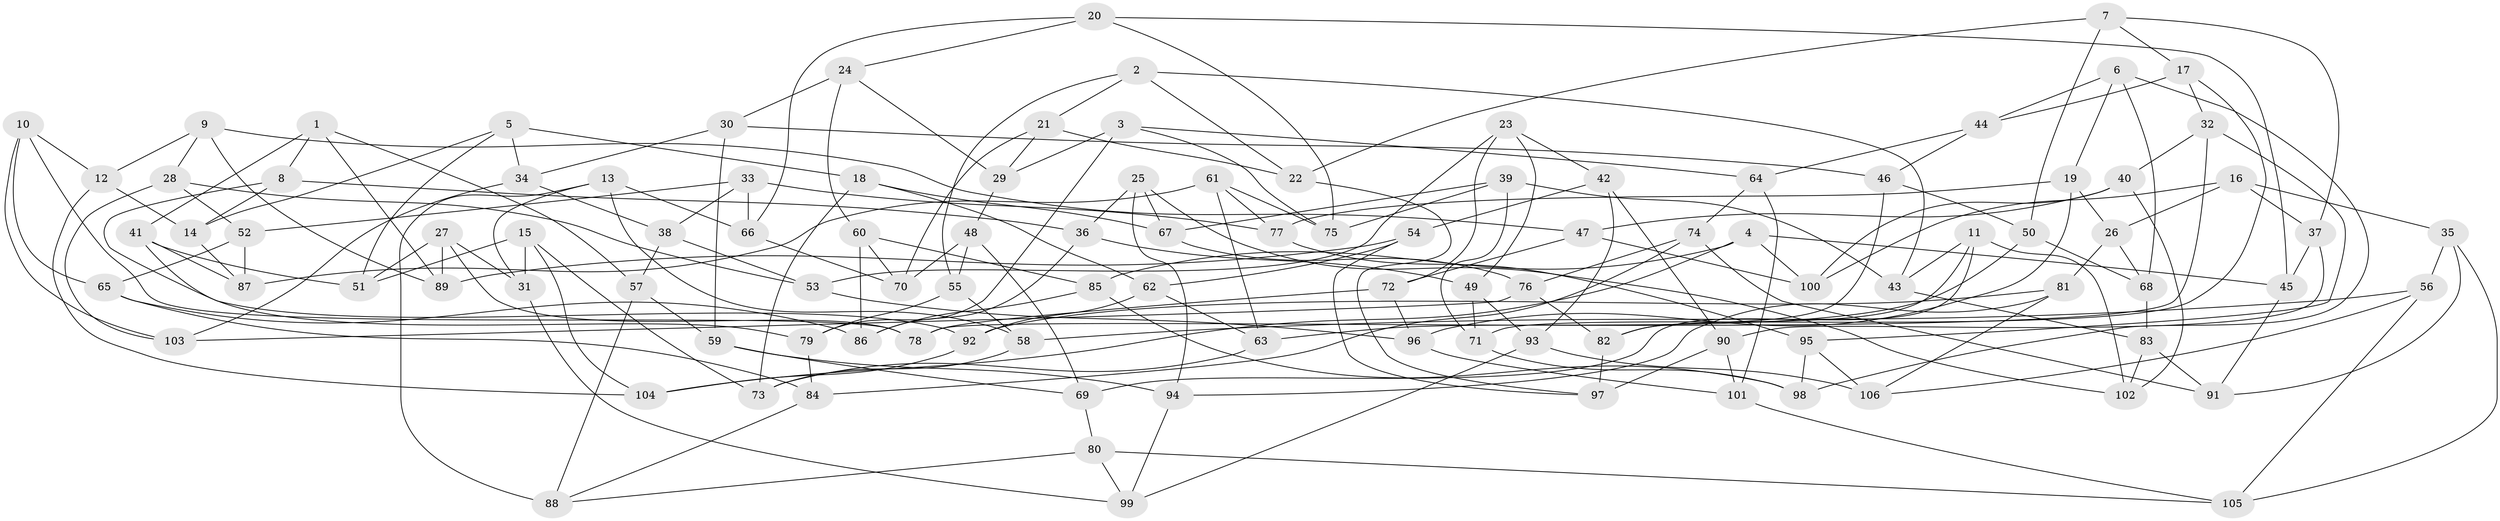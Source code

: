 // coarse degree distribution, {6: 0.4782608695652174, 5: 0.057971014492753624, 4: 0.43478260869565216, 3: 0.028985507246376812}
// Generated by graph-tools (version 1.1) at 2025/42/03/06/25 10:42:26]
// undirected, 106 vertices, 212 edges
graph export_dot {
graph [start="1"]
  node [color=gray90,style=filled];
  1;
  2;
  3;
  4;
  5;
  6;
  7;
  8;
  9;
  10;
  11;
  12;
  13;
  14;
  15;
  16;
  17;
  18;
  19;
  20;
  21;
  22;
  23;
  24;
  25;
  26;
  27;
  28;
  29;
  30;
  31;
  32;
  33;
  34;
  35;
  36;
  37;
  38;
  39;
  40;
  41;
  42;
  43;
  44;
  45;
  46;
  47;
  48;
  49;
  50;
  51;
  52;
  53;
  54;
  55;
  56;
  57;
  58;
  59;
  60;
  61;
  62;
  63;
  64;
  65;
  66;
  67;
  68;
  69;
  70;
  71;
  72;
  73;
  74;
  75;
  76;
  77;
  78;
  79;
  80;
  81;
  82;
  83;
  84;
  85;
  86;
  87;
  88;
  89;
  90;
  91;
  92;
  93;
  94;
  95;
  96;
  97;
  98;
  99;
  100;
  101;
  102;
  103;
  104;
  105;
  106;
  1 -- 89;
  1 -- 57;
  1 -- 8;
  1 -- 41;
  2 -- 21;
  2 -- 55;
  2 -- 22;
  2 -- 43;
  3 -- 79;
  3 -- 64;
  3 -- 75;
  3 -- 29;
  4 -- 104;
  4 -- 100;
  4 -- 45;
  4 -- 85;
  5 -- 51;
  5 -- 14;
  5 -- 34;
  5 -- 18;
  6 -- 19;
  6 -- 68;
  6 -- 44;
  6 -- 98;
  7 -- 37;
  7 -- 17;
  7 -- 50;
  7 -- 22;
  8 -- 36;
  8 -- 14;
  8 -- 92;
  9 -- 28;
  9 -- 12;
  9 -- 47;
  9 -- 89;
  10 -- 103;
  10 -- 65;
  10 -- 12;
  10 -- 78;
  11 -- 43;
  11 -- 82;
  11 -- 69;
  11 -- 102;
  12 -- 14;
  12 -- 104;
  13 -- 88;
  13 -- 66;
  13 -- 31;
  13 -- 58;
  14 -- 87;
  15 -- 31;
  15 -- 104;
  15 -- 51;
  15 -- 73;
  16 -- 26;
  16 -- 100;
  16 -- 35;
  16 -- 37;
  17 -- 71;
  17 -- 44;
  17 -- 32;
  18 -- 67;
  18 -- 62;
  18 -- 73;
  19 -- 96;
  19 -- 26;
  19 -- 77;
  20 -- 75;
  20 -- 45;
  20 -- 66;
  20 -- 24;
  21 -- 70;
  21 -- 29;
  21 -- 22;
  22 -- 97;
  23 -- 72;
  23 -- 53;
  23 -- 42;
  23 -- 49;
  24 -- 30;
  24 -- 60;
  24 -- 29;
  25 -- 102;
  25 -- 36;
  25 -- 67;
  25 -- 94;
  26 -- 68;
  26 -- 81;
  27 -- 51;
  27 -- 89;
  27 -- 31;
  27 -- 78;
  28 -- 52;
  28 -- 103;
  28 -- 53;
  29 -- 48;
  30 -- 59;
  30 -- 46;
  30 -- 34;
  31 -- 99;
  32 -- 40;
  32 -- 95;
  32 -- 78;
  33 -- 38;
  33 -- 77;
  33 -- 66;
  33 -- 52;
  34 -- 103;
  34 -- 38;
  35 -- 56;
  35 -- 105;
  35 -- 91;
  36 -- 86;
  36 -- 49;
  37 -- 90;
  37 -- 45;
  38 -- 53;
  38 -- 57;
  39 -- 43;
  39 -- 67;
  39 -- 71;
  39 -- 75;
  40 -- 102;
  40 -- 47;
  40 -- 100;
  41 -- 79;
  41 -- 87;
  41 -- 51;
  42 -- 90;
  42 -- 93;
  42 -- 54;
  43 -- 83;
  44 -- 46;
  44 -- 64;
  45 -- 91;
  46 -- 50;
  46 -- 82;
  47 -- 100;
  47 -- 72;
  48 -- 69;
  48 -- 70;
  48 -- 55;
  49 -- 93;
  49 -- 71;
  50 -- 63;
  50 -- 68;
  52 -- 87;
  52 -- 65;
  53 -- 96;
  54 -- 97;
  54 -- 62;
  54 -- 89;
  55 -- 58;
  55 -- 79;
  56 -- 105;
  56 -- 58;
  56 -- 106;
  57 -- 59;
  57 -- 88;
  58 -- 73;
  59 -- 94;
  59 -- 69;
  60 -- 86;
  60 -- 85;
  60 -- 70;
  61 -- 63;
  61 -- 77;
  61 -- 87;
  61 -- 75;
  62 -- 63;
  62 -- 92;
  63 -- 73;
  64 -- 74;
  64 -- 101;
  65 -- 84;
  65 -- 86;
  66 -- 70;
  67 -- 76;
  68 -- 83;
  69 -- 80;
  71 -- 98;
  72 -- 78;
  72 -- 96;
  74 -- 91;
  74 -- 84;
  74 -- 76;
  76 -- 82;
  76 -- 103;
  77 -- 95;
  79 -- 84;
  80 -- 88;
  80 -- 105;
  80 -- 99;
  81 -- 92;
  81 -- 106;
  81 -- 94;
  82 -- 97;
  83 -- 102;
  83 -- 91;
  84 -- 88;
  85 -- 86;
  85 -- 98;
  90 -- 97;
  90 -- 101;
  92 -- 104;
  93 -- 106;
  93 -- 99;
  94 -- 99;
  95 -- 98;
  95 -- 106;
  96 -- 101;
  101 -- 105;
}
